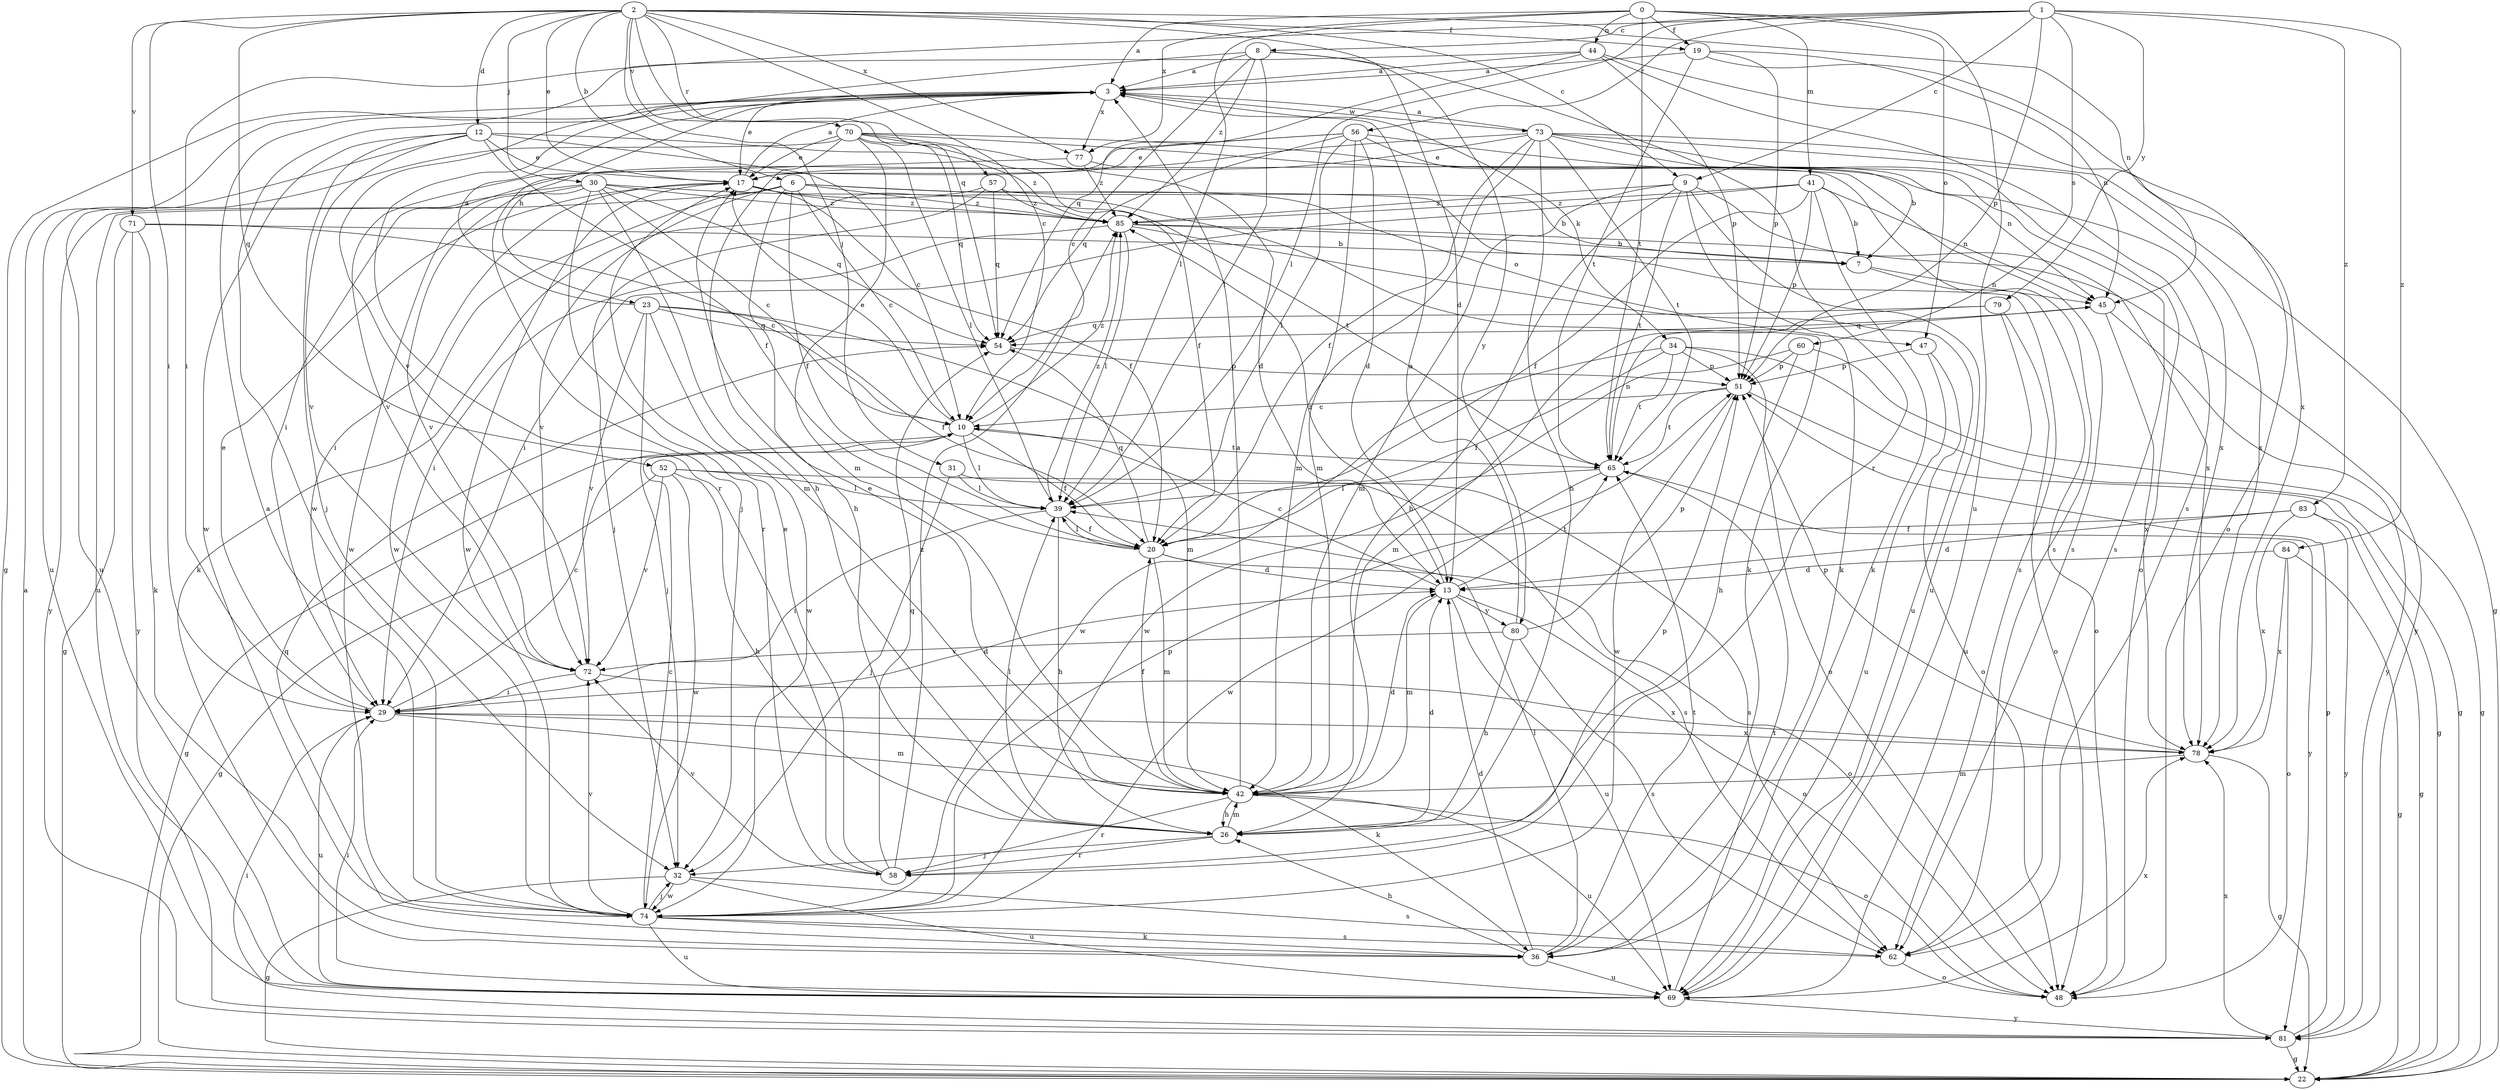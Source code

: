 strict digraph  {
0;
1;
2;
3;
6;
7;
8;
9;
10;
12;
13;
17;
19;
20;
22;
23;
26;
29;
30;
31;
32;
34;
36;
39;
41;
42;
44;
45;
47;
48;
51;
52;
54;
56;
57;
58;
60;
62;
65;
69;
70;
71;
72;
73;
74;
77;
78;
79;
80;
81;
83;
84;
85;
0 -> 3  [label=a];
0 -> 19  [label=f];
0 -> 39  [label=l];
0 -> 41  [label=m];
0 -> 44  [label=n];
0 -> 47  [label=o];
0 -> 65  [label=t];
0 -> 69  [label=u];
0 -> 77  [label=x];
1 -> 8  [label=c];
1 -> 9  [label=c];
1 -> 29  [label=i];
1 -> 39  [label=l];
1 -> 51  [label=p];
1 -> 56  [label=r];
1 -> 60  [label=s];
1 -> 79  [label=y];
1 -> 83  [label=z];
1 -> 84  [label=z];
2 -> 6  [label=b];
2 -> 9  [label=c];
2 -> 10  [label=c];
2 -> 12  [label=d];
2 -> 13  [label=d];
2 -> 17  [label=e];
2 -> 19  [label=f];
2 -> 29  [label=i];
2 -> 30  [label=j];
2 -> 31  [label=j];
2 -> 45  [label=n];
2 -> 52  [label=q];
2 -> 54  [label=q];
2 -> 57  [label=r];
2 -> 70  [label=v];
2 -> 71  [label=v];
2 -> 77  [label=x];
3 -> 17  [label=e];
3 -> 23  [label=h];
3 -> 34  [label=k];
3 -> 58  [label=r];
3 -> 73  [label=w];
3 -> 74  [label=w];
3 -> 77  [label=x];
6 -> 10  [label=c];
6 -> 20  [label=f];
6 -> 26  [label=h];
6 -> 47  [label=o];
6 -> 62  [label=s];
6 -> 69  [label=u];
6 -> 72  [label=v];
6 -> 74  [label=w];
6 -> 85  [label=z];
7 -> 45  [label=n];
7 -> 48  [label=o];
8 -> 3  [label=a];
8 -> 10  [label=c];
8 -> 39  [label=l];
8 -> 58  [label=r];
8 -> 72  [label=v];
8 -> 80  [label=y];
8 -> 85  [label=z];
9 -> 26  [label=h];
9 -> 36  [label=k];
9 -> 42  [label=m];
9 -> 65  [label=t];
9 -> 69  [label=u];
9 -> 78  [label=x];
9 -> 85  [label=z];
10 -> 17  [label=e];
10 -> 20  [label=f];
10 -> 22  [label=g];
10 -> 39  [label=l];
10 -> 65  [label=t];
10 -> 85  [label=z];
12 -> 10  [label=c];
12 -> 17  [label=e];
12 -> 20  [label=f];
12 -> 32  [label=j];
12 -> 69  [label=u];
12 -> 72  [label=v];
12 -> 74  [label=w];
12 -> 85  [label=z];
13 -> 10  [label=c];
13 -> 42  [label=m];
13 -> 48  [label=o];
13 -> 65  [label=t];
13 -> 69  [label=u];
13 -> 80  [label=y];
13 -> 85  [label=z];
17 -> 3  [label=a];
17 -> 20  [label=f];
17 -> 29  [label=i];
17 -> 36  [label=k];
17 -> 74  [label=w];
17 -> 85  [label=z];
19 -> 3  [label=a];
19 -> 45  [label=n];
19 -> 48  [label=o];
19 -> 51  [label=p];
19 -> 65  [label=t];
20 -> 13  [label=d];
20 -> 39  [label=l];
20 -> 42  [label=m];
20 -> 48  [label=o];
20 -> 54  [label=q];
22 -> 3  [label=a];
23 -> 3  [label=a];
23 -> 20  [label=f];
23 -> 32  [label=j];
23 -> 42  [label=m];
23 -> 54  [label=q];
23 -> 72  [label=v];
23 -> 74  [label=w];
26 -> 13  [label=d];
26 -> 32  [label=j];
26 -> 39  [label=l];
26 -> 42  [label=m];
26 -> 58  [label=r];
29 -> 10  [label=c];
29 -> 13  [label=d];
29 -> 17  [label=e];
29 -> 36  [label=k];
29 -> 42  [label=m];
29 -> 69  [label=u];
29 -> 78  [label=x];
30 -> 10  [label=c];
30 -> 42  [label=m];
30 -> 54  [label=q];
30 -> 58  [label=r];
30 -> 65  [label=t];
30 -> 72  [label=v];
30 -> 74  [label=w];
30 -> 81  [label=y];
30 -> 85  [label=z];
31 -> 32  [label=j];
31 -> 39  [label=l];
31 -> 62  [label=s];
32 -> 22  [label=g];
32 -> 62  [label=s];
32 -> 69  [label=u];
32 -> 74  [label=w];
34 -> 20  [label=f];
34 -> 22  [label=g];
34 -> 48  [label=o];
34 -> 51  [label=p];
34 -> 65  [label=t];
34 -> 74  [label=w];
36 -> 13  [label=d];
36 -> 26  [label=h];
36 -> 39  [label=l];
36 -> 54  [label=q];
36 -> 65  [label=t];
36 -> 69  [label=u];
39 -> 20  [label=f];
39 -> 26  [label=h];
39 -> 29  [label=i];
39 -> 85  [label=z];
41 -> 7  [label=b];
41 -> 20  [label=f];
41 -> 29  [label=i];
41 -> 36  [label=k];
41 -> 45  [label=n];
41 -> 51  [label=p];
41 -> 85  [label=z];
42 -> 3  [label=a];
42 -> 13  [label=d];
42 -> 17  [label=e];
42 -> 20  [label=f];
42 -> 26  [label=h];
42 -> 48  [label=o];
42 -> 58  [label=r];
42 -> 69  [label=u];
44 -> 3  [label=a];
44 -> 22  [label=g];
44 -> 51  [label=p];
44 -> 54  [label=q];
44 -> 62  [label=s];
44 -> 78  [label=x];
45 -> 54  [label=q];
45 -> 78  [label=x];
45 -> 81  [label=y];
47 -> 48  [label=o];
47 -> 51  [label=p];
47 -> 69  [label=u];
51 -> 10  [label=c];
51 -> 22  [label=g];
51 -> 65  [label=t];
51 -> 74  [label=w];
52 -> 22  [label=g];
52 -> 26  [label=h];
52 -> 39  [label=l];
52 -> 62  [label=s];
52 -> 72  [label=v];
52 -> 74  [label=w];
54 -> 51  [label=p];
56 -> 7  [label=b];
56 -> 13  [label=d];
56 -> 17  [label=e];
56 -> 32  [label=j];
56 -> 39  [label=l];
56 -> 42  [label=m];
56 -> 45  [label=n];
56 -> 54  [label=q];
57 -> 7  [label=b];
57 -> 32  [label=j];
57 -> 36  [label=k];
57 -> 54  [label=q];
57 -> 85  [label=z];
58 -> 17  [label=e];
58 -> 51  [label=p];
58 -> 54  [label=q];
58 -> 72  [label=v];
58 -> 85  [label=z];
60 -> 22  [label=g];
60 -> 26  [label=h];
60 -> 51  [label=p];
60 -> 74  [label=w];
62 -> 48  [label=o];
65 -> 39  [label=l];
65 -> 45  [label=n];
65 -> 74  [label=w];
65 -> 81  [label=y];
69 -> 29  [label=i];
69 -> 65  [label=t];
69 -> 78  [label=x];
69 -> 81  [label=y];
70 -> 13  [label=d];
70 -> 17  [label=e];
70 -> 20  [label=f];
70 -> 26  [label=h];
70 -> 39  [label=l];
70 -> 42  [label=m];
70 -> 54  [label=q];
70 -> 62  [label=s];
70 -> 69  [label=u];
70 -> 78  [label=x];
71 -> 7  [label=b];
71 -> 10  [label=c];
71 -> 22  [label=g];
71 -> 36  [label=k];
71 -> 81  [label=y];
72 -> 29  [label=i];
72 -> 78  [label=x];
73 -> 3  [label=a];
73 -> 17  [label=e];
73 -> 20  [label=f];
73 -> 22  [label=g];
73 -> 26  [label=h];
73 -> 29  [label=i];
73 -> 42  [label=m];
73 -> 48  [label=o];
73 -> 62  [label=s];
73 -> 65  [label=t];
73 -> 78  [label=x];
74 -> 3  [label=a];
74 -> 10  [label=c];
74 -> 32  [label=j];
74 -> 36  [label=k];
74 -> 51  [label=p];
74 -> 62  [label=s];
74 -> 69  [label=u];
74 -> 72  [label=v];
77 -> 62  [label=s];
77 -> 72  [label=v];
77 -> 85  [label=z];
78 -> 22  [label=g];
78 -> 42  [label=m];
78 -> 51  [label=p];
79 -> 42  [label=m];
79 -> 48  [label=o];
79 -> 54  [label=q];
79 -> 69  [label=u];
80 -> 3  [label=a];
80 -> 26  [label=h];
80 -> 51  [label=p];
80 -> 62  [label=s];
80 -> 72  [label=v];
81 -> 22  [label=g];
81 -> 29  [label=i];
81 -> 51  [label=p];
81 -> 78  [label=x];
83 -> 13  [label=d];
83 -> 20  [label=f];
83 -> 22  [label=g];
83 -> 78  [label=x];
83 -> 81  [label=y];
84 -> 13  [label=d];
84 -> 22  [label=g];
84 -> 48  [label=o];
84 -> 78  [label=x];
85 -> 7  [label=b];
85 -> 29  [label=i];
85 -> 39  [label=l];
85 -> 69  [label=u];
85 -> 81  [label=y];
}
